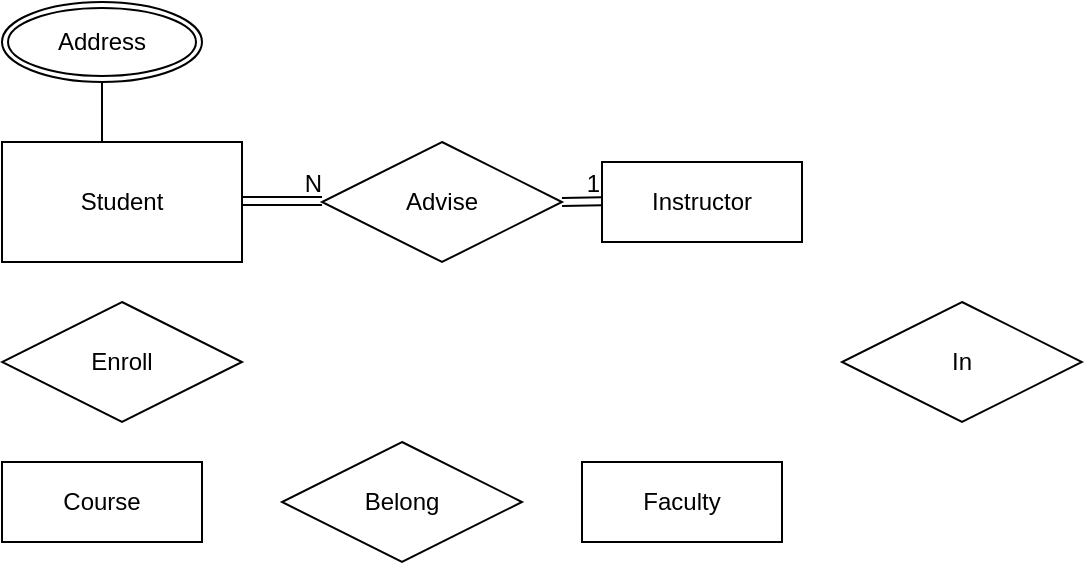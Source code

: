 <mxfile version="12.7.1" type="github">
  <diagram id="PK4ZrDCK0nvbMfZUI2dg" name="Page-1">
    <mxGraphModel dx="868" dy="454" grid="1" gridSize="10" guides="1" tooltips="1" connect="1" arrows="1" fold="1" page="1" pageScale="1" pageWidth="850" pageHeight="1100" math="0" shadow="0">
      <root>
        <mxCell id="0" />
        <mxCell id="1" parent="0" />
        <mxCell id="bxJ9wrxv5kn9V14nfCGP-1" value="Student" style="rounded=0;whiteSpace=wrap;html=1;" vertex="1" parent="1">
          <mxGeometry x="270" y="190" width="120" height="60" as="geometry" />
        </mxCell>
        <mxCell id="bxJ9wrxv5kn9V14nfCGP-3" value="Address" style="ellipse;shape=doubleEllipse;margin=3;whiteSpace=wrap;html=1;align=center;strokeColor=#000000;" vertex="1" parent="1">
          <mxGeometry x="270" y="120" width="100" height="40" as="geometry" />
        </mxCell>
        <mxCell id="bxJ9wrxv5kn9V14nfCGP-7" value="" style="endArrow=none;html=1;rounded=0;" edge="1" parent="1">
          <mxGeometry relative="1" as="geometry">
            <mxPoint x="320" y="160" as="sourcePoint" />
            <mxPoint x="320" y="190" as="targetPoint" />
          </mxGeometry>
        </mxCell>
        <mxCell id="bxJ9wrxv5kn9V14nfCGP-8" value="Advise" style="shape=rhombus;perimeter=rhombusPerimeter;whiteSpace=wrap;html=1;align=center;strokeColor=#000000;" vertex="1" parent="1">
          <mxGeometry x="430" y="190" width="120" height="60" as="geometry" />
        </mxCell>
        <mxCell id="bxJ9wrxv5kn9V14nfCGP-9" value="Instructor" style="whiteSpace=wrap;html=1;align=center;strokeColor=#000000;" vertex="1" parent="1">
          <mxGeometry x="570" y="200" width="100" height="40" as="geometry" />
        </mxCell>
        <mxCell id="bxJ9wrxv5kn9V14nfCGP-10" value="" style="shape=link;html=1;rounded=0;" edge="1" parent="1">
          <mxGeometry relative="1" as="geometry">
            <mxPoint x="390" y="219.5" as="sourcePoint" />
            <mxPoint x="430" y="219.5" as="targetPoint" />
          </mxGeometry>
        </mxCell>
        <mxCell id="bxJ9wrxv5kn9V14nfCGP-11" value="N" style="resizable=0;html=1;align=right;verticalAlign=bottom;" connectable="0" vertex="1" parent="bxJ9wrxv5kn9V14nfCGP-10">
          <mxGeometry x="1" relative="1" as="geometry" />
        </mxCell>
        <mxCell id="bxJ9wrxv5kn9V14nfCGP-13" value="" style="shape=link;html=1;rounded=0;" edge="1" parent="1">
          <mxGeometry relative="1" as="geometry">
            <mxPoint x="550" y="220" as="sourcePoint" />
            <mxPoint x="570" y="219.58" as="targetPoint" />
          </mxGeometry>
        </mxCell>
        <mxCell id="bxJ9wrxv5kn9V14nfCGP-14" value="1" style="resizable=0;html=1;align=right;verticalAlign=bottom;" connectable="0" vertex="1" parent="bxJ9wrxv5kn9V14nfCGP-13">
          <mxGeometry x="1" relative="1" as="geometry" />
        </mxCell>
        <mxCell id="bxJ9wrxv5kn9V14nfCGP-15" value="Enroll" style="shape=rhombus;perimeter=rhombusPerimeter;whiteSpace=wrap;html=1;align=center;strokeColor=#000000;" vertex="1" parent="1">
          <mxGeometry x="270" y="270" width="120" height="60" as="geometry" />
        </mxCell>
        <mxCell id="bxJ9wrxv5kn9V14nfCGP-16" value="Course" style="whiteSpace=wrap;html=1;align=center;strokeColor=#000000;" vertex="1" parent="1">
          <mxGeometry x="270" y="350" width="100" height="40" as="geometry" />
        </mxCell>
        <mxCell id="bxJ9wrxv5kn9V14nfCGP-17" value="Belong" style="shape=rhombus;perimeter=rhombusPerimeter;whiteSpace=wrap;html=1;align=center;strokeColor=#000000;" vertex="1" parent="1">
          <mxGeometry x="410" y="340" width="120" height="60" as="geometry" />
        </mxCell>
        <mxCell id="bxJ9wrxv5kn9V14nfCGP-18" value="Faculty" style="whiteSpace=wrap;html=1;align=center;strokeColor=#000000;" vertex="1" parent="1">
          <mxGeometry x="560" y="350" width="100" height="40" as="geometry" />
        </mxCell>
        <mxCell id="bxJ9wrxv5kn9V14nfCGP-19" value="In" style="shape=rhombus;perimeter=rhombusPerimeter;whiteSpace=wrap;html=1;align=center;strokeColor=#000000;" vertex="1" parent="1">
          <mxGeometry x="690" y="270" width="120" height="60" as="geometry" />
        </mxCell>
      </root>
    </mxGraphModel>
  </diagram>
</mxfile>
